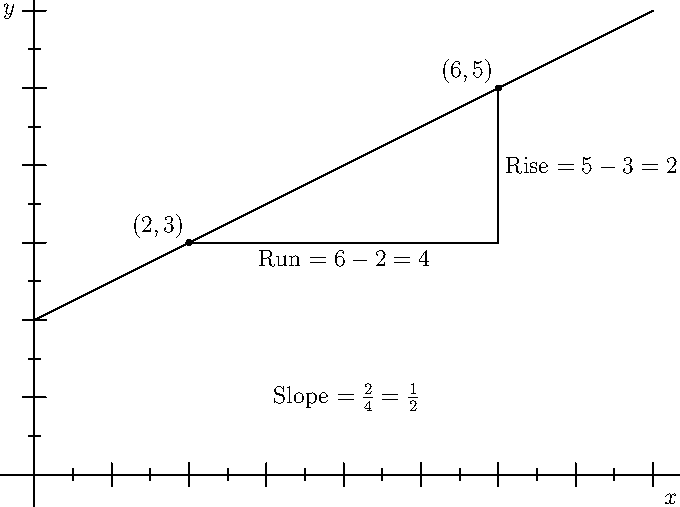 size(12cm);
import graph;

xlimits(0,8);
ylimits(0,6);

xaxis("$x$",Ticks("%"));
yaxis("$y$",Ticks("%"));

dot((2,3));
dot((6,5));
label("$(2,3)$",(2,3),NW);
label("$(6,5)$",(6,5),NW);

draw((0,2)--(8,6));

draw((2,3)--(6,3)--(6,5));

label("Run $= 6 - 2 = 4$",(4,3),S);
label("Rise $= 5 - 3 = 2$",(6,4),E);

label("Slope $= \frac{2}{4} = \frac{1}{2}$", (3,1),E);

